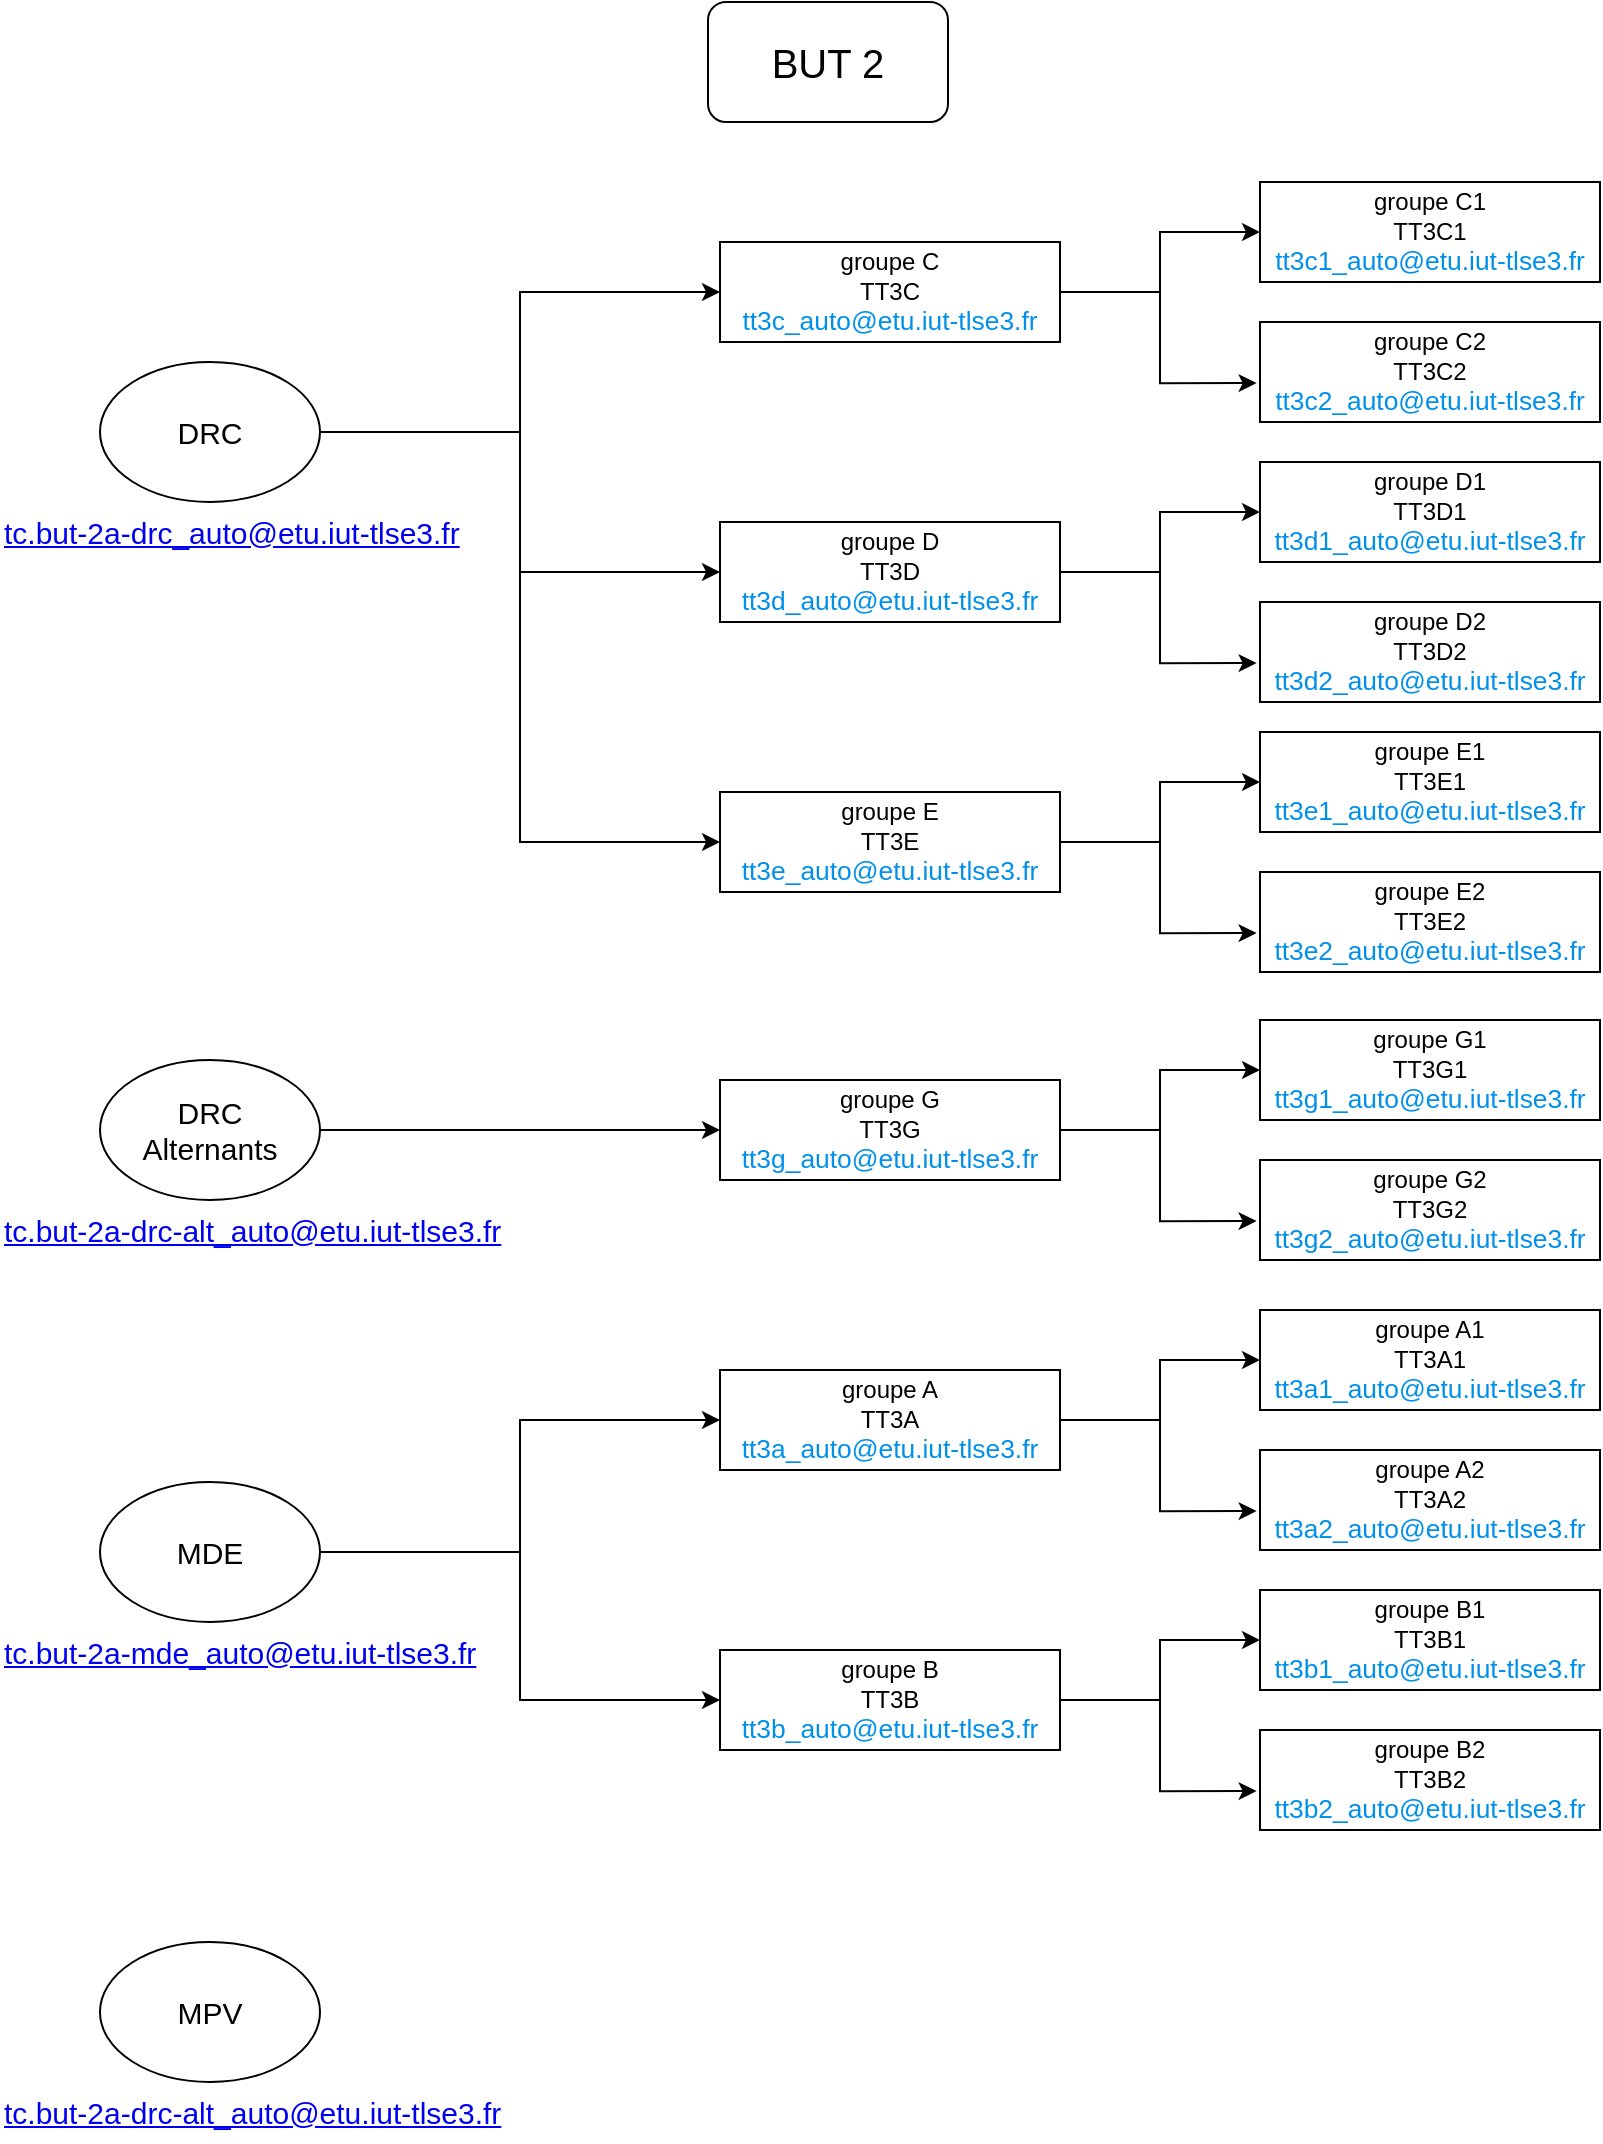 <mxfile version="28.2.0">
  <diagram name="Page-1" id="LkRhmX5udIgWVVvKP2tT">
    <mxGraphModel dx="996" dy="1121" grid="1" gridSize="10" guides="1" tooltips="1" connect="1" arrows="1" fold="1" page="1" pageScale="1" pageWidth="827" pageHeight="1169" math="0" shadow="0">
      <root>
        <mxCell id="0" />
        <mxCell id="1" parent="0" />
        <mxCell id="s7MB-vvQS7g_MF5XI4Nz-1" value="BUT 2" style="rounded=1;whiteSpace=wrap;html=1;fontSize=20;" parent="1" vertex="1">
          <mxGeometry x="354" y="10" width="120" height="60" as="geometry" />
        </mxCell>
        <mxCell id="p2Pn64rqvdL8HzTHEJ3j-6" style="edgeStyle=orthogonalEdgeStyle;rounded=0;orthogonalLoop=1;jettySize=auto;html=1;exitX=1;exitY=0.5;exitDx=0;exitDy=0;entryX=0;entryY=0.5;entryDx=0;entryDy=0;" parent="1" source="s7MB-vvQS7g_MF5XI4Nz-4" target="p2Pn64rqvdL8HzTHEJ3j-5" edge="1">
          <mxGeometry relative="1" as="geometry" />
        </mxCell>
        <mxCell id="p2Pn64rqvdL8HzTHEJ3j-19" style="edgeStyle=orthogonalEdgeStyle;rounded=0;orthogonalLoop=1;jettySize=auto;html=1;exitX=1;exitY=0.5;exitDx=0;exitDy=0;entryX=0;entryY=0.5;entryDx=0;entryDy=0;" parent="1" source="s7MB-vvQS7g_MF5XI4Nz-4" target="p2Pn64rqvdL8HzTHEJ3j-15" edge="1">
          <mxGeometry relative="1" as="geometry" />
        </mxCell>
        <mxCell id="s7MB-vvQS7g_MF5XI4Nz-4" value="DRC" style="ellipse;whiteSpace=wrap;html=1;fontSize=15;" parent="1" vertex="1">
          <mxGeometry x="50" y="190" width="110" height="70" as="geometry" />
        </mxCell>
        <mxCell id="p2Pn64rqvdL8HzTHEJ3j-31" style="edgeStyle=orthogonalEdgeStyle;rounded=0;orthogonalLoop=1;jettySize=auto;html=1;exitX=1;exitY=0.5;exitDx=0;exitDy=0;entryX=0;entryY=0.5;entryDx=0;entryDy=0;" parent="1" source="s7MB-vvQS7g_MF5XI4Nz-5" target="p2Pn64rqvdL8HzTHEJ3j-27" edge="1">
          <mxGeometry relative="1" as="geometry" />
        </mxCell>
        <mxCell id="s7MB-vvQS7g_MF5XI4Nz-5" value="DRC&lt;br&gt;Alternants" style="ellipse;whiteSpace=wrap;html=1;fontSize=15;" parent="1" vertex="1">
          <mxGeometry x="50" y="539" width="110" height="70" as="geometry" />
        </mxCell>
        <mxCell id="p2Pn64rqvdL8HzTHEJ3j-42" style="edgeStyle=orthogonalEdgeStyle;rounded=0;orthogonalLoop=1;jettySize=auto;html=1;exitX=1;exitY=0.5;exitDx=0;exitDy=0;entryX=0;entryY=0.5;entryDx=0;entryDy=0;" parent="1" source="s7MB-vvQS7g_MF5XI4Nz-9" target="p2Pn64rqvdL8HzTHEJ3j-33" edge="1">
          <mxGeometry relative="1" as="geometry" />
        </mxCell>
        <mxCell id="p2Pn64rqvdL8HzTHEJ3j-43" style="edgeStyle=orthogonalEdgeStyle;rounded=0;orthogonalLoop=1;jettySize=auto;html=1;exitX=1;exitY=0.5;exitDx=0;exitDy=0;entryX=0;entryY=0.5;entryDx=0;entryDy=0;" parent="1" source="s7MB-vvQS7g_MF5XI4Nz-9" target="p2Pn64rqvdL8HzTHEJ3j-38" edge="1">
          <mxGeometry relative="1" as="geometry" />
        </mxCell>
        <mxCell id="s7MB-vvQS7g_MF5XI4Nz-9" value="MDE" style="ellipse;whiteSpace=wrap;html=1;fontSize=15;" parent="1" vertex="1">
          <mxGeometry x="50" y="750" width="110" height="70" as="geometry" />
        </mxCell>
        <mxCell id="s7MB-vvQS7g_MF5XI4Nz-72" value="&lt;a href=&quot;mailto:tc.but-2a-drc_auto@etu.iut-tlse3.fr&quot;&gt;tc.but-2a-drc_auto@etu.iut-tlse3.fr&lt;/a&gt;" style="text;html=1;strokeColor=none;fillColor=none;align=left;verticalAlign=middle;whiteSpace=wrap;rounded=0;fontSize=15;fontColor=#055AB2;" parent="1" vertex="1">
          <mxGeometry y="260" width="240" height="30" as="geometry" />
        </mxCell>
        <mxCell id="s7MB-vvQS7g_MF5XI4Nz-74" value="&lt;a href=&quot;mailto:tc.but-2a-mde_auto@etu.iut-tlse3.fr&quot;&gt;tc.but-2a-mde_auto@etu.iut-tlse3.fr&lt;/a&gt;" style="text;html=1;strokeColor=none;fillColor=none;align=left;verticalAlign=middle;whiteSpace=wrap;rounded=0;fontSize=15;fontColor=#055AB2;" parent="1" vertex="1">
          <mxGeometry y="820" width="250" height="30" as="geometry" />
        </mxCell>
        <mxCell id="mfzl7yPazm54SCrmdIJB-1" value="&lt;a href=&quot;mailto:tc.but-2a-drc-alt_auto@etu.iut-tlse3.fr&quot;&gt;tc.but-2a-drc-alt_auto@etu.iut-tlse3.fr&lt;/a&gt;" style="text;html=1;strokeColor=none;fillColor=none;align=left;verticalAlign=middle;whiteSpace=wrap;rounded=0;fontSize=15;fontColor=#055AB2;" parent="1" vertex="1">
          <mxGeometry y="609" width="260" height="30" as="geometry" />
        </mxCell>
        <mxCell id="p2Pn64rqvdL8HzTHEJ3j-9" style="edgeStyle=orthogonalEdgeStyle;rounded=0;orthogonalLoop=1;jettySize=auto;html=1;exitX=1;exitY=0.5;exitDx=0;exitDy=0;entryX=0;entryY=0.5;entryDx=0;entryDy=0;" parent="1" source="p2Pn64rqvdL8HzTHEJ3j-5" target="p2Pn64rqvdL8HzTHEJ3j-7" edge="1">
          <mxGeometry relative="1" as="geometry" />
        </mxCell>
        <mxCell id="p2Pn64rqvdL8HzTHEJ3j-5" value="groupe C&lt;br style=&quot;border-color: var(--border-color);&quot;&gt;TT3C&lt;br style=&quot;border-color: var(--border-color);&quot;&gt;&lt;a style=&quot;border: 0px; box-sizing: inherit; font-family: Raleway, sans-serif; font-size: 1.1em; background-color: rgb(255, 255, 255); line-height: inherit; color: rgb(0, 144, 233); text-decoration-line: none; cursor: pointer; margin: 0px; padding: 0px; text-size-adjust: 100%; font-variant-numeric: inherit; font-variant-east-asian: inherit; font-variant-alternates: inherit; font-variant-position: inherit; font-stretch: inherit; font-optical-sizing: inherit; font-kerning: inherit; font-feature-settings: inherit; font-variation-settings: inherit; vertical-align: baseline; transition: background-color 300ms ease-out 0s; -webkit-tap-highlight-color: rgba(0, 0, 0, 0); text-align: left;&quot; href=&quot;mailto:tt3c_auto@etu.iut-tlse3.fr&quot;&gt;tt3c_auto@etu.iut-tlse3.fr&lt;/a&gt;" style="rounded=0;whiteSpace=wrap;html=1;" parent="1" vertex="1">
          <mxGeometry x="360" y="130" width="170" height="50" as="geometry" />
        </mxCell>
        <mxCell id="p2Pn64rqvdL8HzTHEJ3j-7" value="groupe C1&lt;br style=&quot;border-color: var(--border-color);&quot;&gt;TT3C1&lt;br style=&quot;border-color: var(--border-color);&quot;&gt;&lt;a href=&quot;mailto:tt3c1_auto@etu.iut-tlse3.fr&quot; style=&quot;box-sizing: inherit; font-family: Raleway, sans-serif; font-size: 1.1em; background-color: rgb(255, 255, 255); line-height: inherit; color: rgb(0, 144, 233); text-decoration-line: none; cursor: pointer; margin: 0px; padding: 0px; border: 0px; text-size-adjust: 100%; font-variant-numeric: inherit; font-variant-east-asian: inherit; font-variant-alternates: inherit; font-variant-position: inherit; font-stretch: inherit; font-optical-sizing: inherit; font-kerning: inherit; font-feature-settings: inherit; font-variation-settings: inherit; vertical-align: baseline; transition: background-color 300ms ease-out 0s; -webkit-tap-highlight-color: rgba(0, 0, 0, 0); text-align: left;&quot;&gt;tt3c1_auto@etu.iut-tlse3.fr&lt;/a&gt;" style="rounded=0;whiteSpace=wrap;html=1;" parent="1" vertex="1">
          <mxGeometry x="630" y="100" width="170" height="50" as="geometry" />
        </mxCell>
        <mxCell id="p2Pn64rqvdL8HzTHEJ3j-8" value="groupe C2&lt;br style=&quot;border-color: var(--border-color);&quot;&gt;TT3C2&lt;br style=&quot;border-color: var(--border-color);&quot;&gt;&lt;a style=&quot;box-sizing: inherit; font-family: Raleway, sans-serif; font-size: 1.1em; background-color: rgb(255, 255, 255); line-height: inherit; color: rgb(0, 144, 233); text-decoration-line: none; cursor: pointer; margin: 0px; padding: 0px; border: 0px; text-size-adjust: 100%; font-variant-numeric: inherit; font-variant-east-asian: inherit; font-variant-alternates: inherit; font-variant-position: inherit; font-stretch: inherit; font-optical-sizing: inherit; font-kerning: inherit; font-feature-settings: inherit; font-variation-settings: inherit; vertical-align: baseline; transition: background-color 300ms ease-out 0s; -webkit-tap-highlight-color: rgba(0, 0, 0, 0); text-align: left;&quot; href=&quot;mailto:tt3c2_auto@etu.iut-tlse3.fr&quot;&gt;tt3c2_auto@etu.iut-tlse3.fr&lt;/a&gt;" style="rounded=0;whiteSpace=wrap;html=1;" parent="1" vertex="1">
          <mxGeometry x="630" y="170" width="170" height="50" as="geometry" />
        </mxCell>
        <mxCell id="p2Pn64rqvdL8HzTHEJ3j-10" style="edgeStyle=orthogonalEdgeStyle;rounded=0;orthogonalLoop=1;jettySize=auto;html=1;exitX=1;exitY=0.5;exitDx=0;exitDy=0;entryX=-0.01;entryY=0.611;entryDx=0;entryDy=0;entryPerimeter=0;" parent="1" source="p2Pn64rqvdL8HzTHEJ3j-5" target="p2Pn64rqvdL8HzTHEJ3j-8" edge="1">
          <mxGeometry relative="1" as="geometry" />
        </mxCell>
        <mxCell id="p2Pn64rqvdL8HzTHEJ3j-14" style="edgeStyle=orthogonalEdgeStyle;rounded=0;orthogonalLoop=1;jettySize=auto;html=1;exitX=1;exitY=0.5;exitDx=0;exitDy=0;entryX=0;entryY=0.5;entryDx=0;entryDy=0;" parent="1" source="p2Pn64rqvdL8HzTHEJ3j-15" target="p2Pn64rqvdL8HzTHEJ3j-16" edge="1">
          <mxGeometry relative="1" as="geometry" />
        </mxCell>
        <mxCell id="p2Pn64rqvdL8HzTHEJ3j-15" value="groupe D&lt;br style=&quot;border-color: var(--border-color);&quot;&gt;TT3D&lt;br style=&quot;border-color: var(--border-color);&quot;&gt;&lt;a style=&quot;border: 0px; box-sizing: inherit; font-family: Raleway, sans-serif; font-size: 1.1em; background-color: rgb(255, 255, 255); line-height: inherit; color: rgb(0, 144, 233); text-decoration-line: none; cursor: pointer; margin: 0px; padding: 0px; text-size-adjust: 100%; font-variant-numeric: inherit; font-variant-east-asian: inherit; font-variant-alternates: inherit; font-variant-position: inherit; font-stretch: inherit; font-optical-sizing: inherit; font-kerning: inherit; font-feature-settings: inherit; font-variation-settings: inherit; vertical-align: baseline; transition: background-color 300ms ease-out 0s; -webkit-tap-highlight-color: rgba(0, 0, 0, 0); text-align: left;&quot; href=&quot;mailto:tt3d_auto@etu.iut-tlse3.fr&quot;&gt;tt3d_auto@etu.iut-tlse3.fr&lt;/a&gt;" style="rounded=0;whiteSpace=wrap;html=1;" parent="1" vertex="1">
          <mxGeometry x="360" y="270" width="170" height="50" as="geometry" />
        </mxCell>
        <mxCell id="p2Pn64rqvdL8HzTHEJ3j-16" value="groupe D1&lt;br style=&quot;border-color: var(--border-color);&quot;&gt;TT3D1&lt;br style=&quot;border-color: var(--border-color);&quot;&gt;&lt;a href=&quot;mailto:tt3d1_auto@etu.iut-tlse3.fr&quot; style=&quot;box-sizing: inherit; font-family: Raleway, sans-serif; font-size: 1.1em; background-color: rgb(255, 255, 255); line-height: inherit; color: rgb(0, 144, 233); text-decoration-line: none; cursor: pointer; margin: 0px; padding: 0px; border: 0px; text-size-adjust: 100%; font-variant-numeric: inherit; font-variant-east-asian: inherit; font-variant-alternates: inherit; font-variant-position: inherit; font-stretch: inherit; font-optical-sizing: inherit; font-kerning: inherit; font-feature-settings: inherit; font-variation-settings: inherit; vertical-align: baseline; transition: background-color 300ms ease-out 0s; -webkit-tap-highlight-color: rgba(0, 0, 0, 0); text-align: left;&quot;&gt;tt3d1_auto@etu.iut-tlse3.fr&lt;/a&gt;" style="rounded=0;whiteSpace=wrap;html=1;" parent="1" vertex="1">
          <mxGeometry x="630" y="240" width="170" height="50" as="geometry" />
        </mxCell>
        <mxCell id="p2Pn64rqvdL8HzTHEJ3j-17" value="groupe D2&lt;br style=&quot;border-color: var(--border-color);&quot;&gt;TT3D2&lt;br style=&quot;border-color: var(--border-color);&quot;&gt;&lt;a style=&quot;box-sizing: inherit; font-family: Raleway, sans-serif; font-size: 1.1em; background-color: rgb(255, 255, 255); line-height: inherit; color: rgb(0, 144, 233); text-decoration-line: none; cursor: pointer; margin: 0px; padding: 0px; border: 0px; text-size-adjust: 100%; font-variant-numeric: inherit; font-variant-east-asian: inherit; font-variant-alternates: inherit; font-variant-position: inherit; font-stretch: inherit; font-optical-sizing: inherit; font-kerning: inherit; font-feature-settings: inherit; font-variation-settings: inherit; vertical-align: baseline; transition: background-color 300ms ease-out 0s; -webkit-tap-highlight-color: rgba(0, 0, 0, 0); text-align: left;&quot; href=&quot;mailto:tt3d2_auto@etu.iut-tlse3.fr&quot;&gt;tt3d2_auto@etu.iut-tlse3.fr&lt;/a&gt;" style="rounded=0;whiteSpace=wrap;html=1;" parent="1" vertex="1">
          <mxGeometry x="630" y="310" width="170" height="50" as="geometry" />
        </mxCell>
        <mxCell id="p2Pn64rqvdL8HzTHEJ3j-18" style="edgeStyle=orthogonalEdgeStyle;rounded=0;orthogonalLoop=1;jettySize=auto;html=1;exitX=1;exitY=0.5;exitDx=0;exitDy=0;entryX=-0.01;entryY=0.611;entryDx=0;entryDy=0;entryPerimeter=0;" parent="1" source="p2Pn64rqvdL8HzTHEJ3j-15" target="p2Pn64rqvdL8HzTHEJ3j-17" edge="1">
          <mxGeometry relative="1" as="geometry" />
        </mxCell>
        <mxCell id="p2Pn64rqvdL8HzTHEJ3j-20" style="edgeStyle=orthogonalEdgeStyle;rounded=0;orthogonalLoop=1;jettySize=auto;html=1;exitX=1;exitY=0.5;exitDx=0;exitDy=0;entryX=0;entryY=0.5;entryDx=0;entryDy=0;" parent="1" source="s7MB-vvQS7g_MF5XI4Nz-4" target="p2Pn64rqvdL8HzTHEJ3j-22" edge="1">
          <mxGeometry relative="1" as="geometry">
            <mxPoint x="160" y="360" as="sourcePoint" />
          </mxGeometry>
        </mxCell>
        <mxCell id="p2Pn64rqvdL8HzTHEJ3j-21" style="edgeStyle=orthogonalEdgeStyle;rounded=0;orthogonalLoop=1;jettySize=auto;html=1;exitX=1;exitY=0.5;exitDx=0;exitDy=0;entryX=0;entryY=0.5;entryDx=0;entryDy=0;" parent="1" source="p2Pn64rqvdL8HzTHEJ3j-22" target="p2Pn64rqvdL8HzTHEJ3j-23" edge="1">
          <mxGeometry relative="1" as="geometry" />
        </mxCell>
        <mxCell id="p2Pn64rqvdL8HzTHEJ3j-22" value="groupe E&lt;br style=&quot;border-color: var(--border-color);&quot;&gt;TT3E&lt;br style=&quot;border-color: var(--border-color);&quot;&gt;&lt;a style=&quot;border: 0px; box-sizing: inherit; font-family: Raleway, sans-serif; font-size: 1.1em; background-color: rgb(255, 255, 255); line-height: inherit; color: rgb(0, 144, 233); text-decoration-line: none; cursor: pointer; margin: 0px; padding: 0px; text-size-adjust: 100%; font-variant-numeric: inherit; font-variant-east-asian: inherit; font-variant-alternates: inherit; font-variant-position: inherit; font-stretch: inherit; font-optical-sizing: inherit; font-kerning: inherit; font-feature-settings: inherit; font-variation-settings: inherit; vertical-align: baseline; transition: background-color 300ms ease-out 0s; -webkit-tap-highlight-color: rgba(0, 0, 0, 0); text-align: left;&quot; href=&quot;mailto:tt3e_auto@etu.iut-tlse3.fr&quot;&gt;tt3e_auto@etu.iut-tlse3.fr&lt;/a&gt;" style="rounded=0;whiteSpace=wrap;html=1;" parent="1" vertex="1">
          <mxGeometry x="360" y="405" width="170" height="50" as="geometry" />
        </mxCell>
        <mxCell id="p2Pn64rqvdL8HzTHEJ3j-23" value="groupe E1&lt;br style=&quot;border-color: var(--border-color);&quot;&gt;TT3E1&lt;br style=&quot;border-color: var(--border-color);&quot;&gt;&lt;a href=&quot;mailto:tt3e1_auto@etu.iut-tlse3.fr&quot; style=&quot;box-sizing: inherit; font-family: Raleway, sans-serif; font-size: 1.1em; background-color: rgb(255, 255, 255); line-height: inherit; color: rgb(0, 144, 233); text-decoration-line: none; cursor: pointer; margin: 0px; padding: 0px; border: 0px; text-size-adjust: 100%; font-variant-numeric: inherit; font-variant-east-asian: inherit; font-variant-alternates: inherit; font-variant-position: inherit; font-stretch: inherit; font-optical-sizing: inherit; font-kerning: inherit; font-feature-settings: inherit; font-variation-settings: inherit; vertical-align: baseline; transition: background-color 300ms ease-out 0s; -webkit-tap-highlight-color: rgba(0, 0, 0, 0); text-align: left;&quot;&gt;tt3e1_auto@etu.iut-tlse3.fr&lt;/a&gt;" style="rounded=0;whiteSpace=wrap;html=1;" parent="1" vertex="1">
          <mxGeometry x="630" y="375" width="170" height="50" as="geometry" />
        </mxCell>
        <mxCell id="p2Pn64rqvdL8HzTHEJ3j-24" value="groupe E2&lt;br style=&quot;border-color: var(--border-color);&quot;&gt;TT3E2&lt;br style=&quot;border-color: var(--border-color);&quot;&gt;&lt;a href=&quot;mailto:tt3e2_auto@etu.iut-tlse3.fr&quot; style=&quot;box-sizing: inherit; font-family: Raleway, sans-serif; font-size: 1.1em; background-color: rgb(255, 255, 255); line-height: inherit; color: rgb(0, 144, 233); text-decoration-line: none; cursor: pointer; margin: 0px; padding: 0px; border: 0px; text-size-adjust: 100%; font-variant-numeric: inherit; font-variant-east-asian: inherit; font-variant-alternates: inherit; font-variant-position: inherit; font-stretch: inherit; font-optical-sizing: inherit; font-kerning: inherit; font-feature-settings: inherit; font-variation-settings: inherit; vertical-align: baseline; transition: background-color 300ms ease-out 0s; -webkit-tap-highlight-color: rgba(0, 0, 0, 0); text-align: left;&quot;&gt;tt3e2_auto@etu.iut-tlse3.fr&lt;/a&gt;" style="rounded=0;whiteSpace=wrap;html=1;" parent="1" vertex="1">
          <mxGeometry x="630" y="445" width="170" height="50" as="geometry" />
        </mxCell>
        <mxCell id="p2Pn64rqvdL8HzTHEJ3j-25" style="edgeStyle=orthogonalEdgeStyle;rounded=0;orthogonalLoop=1;jettySize=auto;html=1;exitX=1;exitY=0.5;exitDx=0;exitDy=0;entryX=-0.01;entryY=0.611;entryDx=0;entryDy=0;entryPerimeter=0;" parent="1" source="p2Pn64rqvdL8HzTHEJ3j-22" target="p2Pn64rqvdL8HzTHEJ3j-24" edge="1">
          <mxGeometry relative="1" as="geometry" />
        </mxCell>
        <mxCell id="p2Pn64rqvdL8HzTHEJ3j-26" style="edgeStyle=orthogonalEdgeStyle;rounded=0;orthogonalLoop=1;jettySize=auto;html=1;exitX=1;exitY=0.5;exitDx=0;exitDy=0;entryX=0;entryY=0.5;entryDx=0;entryDy=0;" parent="1" source="p2Pn64rqvdL8HzTHEJ3j-27" target="p2Pn64rqvdL8HzTHEJ3j-28" edge="1">
          <mxGeometry relative="1" as="geometry" />
        </mxCell>
        <mxCell id="p2Pn64rqvdL8HzTHEJ3j-27" value="groupe G&lt;br style=&quot;border-color: var(--border-color);&quot;&gt;TT3G&lt;br style=&quot;border-color: var(--border-color);&quot;&gt;&lt;a style=&quot;border: 0px; box-sizing: inherit; font-family: Raleway, sans-serif; font-size: 1.1em; background-color: rgb(255, 255, 255); line-height: inherit; color: rgb(0, 144, 233); text-decoration-line: none; cursor: pointer; margin: 0px; padding: 0px; text-size-adjust: 100%; font-variant-numeric: inherit; font-variant-east-asian: inherit; font-variant-alternates: inherit; font-variant-position: inherit; font-stretch: inherit; font-optical-sizing: inherit; font-kerning: inherit; font-feature-settings: inherit; font-variation-settings: inherit; vertical-align: baseline; transition: background-color 300ms ease-out 0s; -webkit-tap-highlight-color: rgba(0, 0, 0, 0); text-align: left;&quot; href=&quot;mailto:tt3g_auto@etu.iut-tlse3.fr&quot;&gt;tt3g_auto@etu.iut-tlse3.fr&lt;/a&gt;" style="rounded=0;whiteSpace=wrap;html=1;" parent="1" vertex="1">
          <mxGeometry x="360" y="549" width="170" height="50" as="geometry" />
        </mxCell>
        <mxCell id="p2Pn64rqvdL8HzTHEJ3j-28" value="groupe G1&lt;br style=&quot;border-color: var(--border-color);&quot;&gt;TT3G1&lt;br style=&quot;border-color: var(--border-color);&quot;&gt;&lt;a href=&quot;mailto:tt3g1_auto@etu.iut-tlse3.fr&quot; style=&quot;box-sizing: inherit; font-family: Raleway, sans-serif; font-size: 1.1em; background-color: rgb(255, 255, 255); line-height: inherit; color: rgb(0, 144, 233); text-decoration-line: none; cursor: pointer; margin: 0px; padding: 0px; border: 0px; text-size-adjust: 100%; font-variant-numeric: inherit; font-variant-east-asian: inherit; font-variant-alternates: inherit; font-variant-position: inherit; font-stretch: inherit; font-optical-sizing: inherit; font-kerning: inherit; font-feature-settings: inherit; font-variation-settings: inherit; vertical-align: baseline; transition: background-color 300ms ease-out 0s; -webkit-tap-highlight-color: rgba(0, 0, 0, 0); text-align: left;&quot;&gt;tt3g1_auto@etu.iut-tlse3.fr&lt;/a&gt;" style="rounded=0;whiteSpace=wrap;html=1;" parent="1" vertex="1">
          <mxGeometry x="630" y="519" width="170" height="50" as="geometry" />
        </mxCell>
        <mxCell id="p2Pn64rqvdL8HzTHEJ3j-29" value="groupe G2&lt;br style=&quot;border-color: var(--border-color);&quot;&gt;TT3G2&lt;br style=&quot;border-color: var(--border-color);&quot;&gt;&lt;a style=&quot;box-sizing: inherit; font-family: Raleway, sans-serif; font-size: 1.1em; background-color: rgb(255, 255, 255); line-height: inherit; color: rgb(0, 144, 233); text-decoration-line: none; cursor: pointer; margin: 0px; padding: 0px; border: 0px; text-size-adjust: 100%; font-variant-numeric: inherit; font-variant-east-asian: inherit; font-variant-alternates: inherit; font-variant-position: inherit; font-stretch: inherit; font-optical-sizing: inherit; font-kerning: inherit; font-feature-settings: inherit; font-variation-settings: inherit; vertical-align: baseline; transition: background-color 300ms ease-out 0s; -webkit-tap-highlight-color: rgba(0, 0, 0, 0); text-align: left;&quot; href=&quot;mailto:tt3g2_auto@etu.iut-tlse3.fr&quot;&gt;tt3g2_auto@etu.iut-tlse3.fr&lt;/a&gt;" style="rounded=0;whiteSpace=wrap;html=1;" parent="1" vertex="1">
          <mxGeometry x="630" y="589" width="170" height="50" as="geometry" />
        </mxCell>
        <mxCell id="p2Pn64rqvdL8HzTHEJ3j-30" style="edgeStyle=orthogonalEdgeStyle;rounded=0;orthogonalLoop=1;jettySize=auto;html=1;exitX=1;exitY=0.5;exitDx=0;exitDy=0;entryX=-0.01;entryY=0.611;entryDx=0;entryDy=0;entryPerimeter=0;" parent="1" source="p2Pn64rqvdL8HzTHEJ3j-27" target="p2Pn64rqvdL8HzTHEJ3j-29" edge="1">
          <mxGeometry relative="1" as="geometry" />
        </mxCell>
        <mxCell id="p2Pn64rqvdL8HzTHEJ3j-32" style="edgeStyle=orthogonalEdgeStyle;rounded=0;orthogonalLoop=1;jettySize=auto;html=1;exitX=1;exitY=0.5;exitDx=0;exitDy=0;entryX=0;entryY=0.5;entryDx=0;entryDy=0;" parent="1" source="p2Pn64rqvdL8HzTHEJ3j-33" target="p2Pn64rqvdL8HzTHEJ3j-34" edge="1">
          <mxGeometry relative="1" as="geometry" />
        </mxCell>
        <mxCell id="p2Pn64rqvdL8HzTHEJ3j-33" value="groupe A&lt;br style=&quot;border-color: var(--border-color);&quot;&gt;TT3A&lt;br style=&quot;border-color: var(--border-color);&quot;&gt;&lt;a style=&quot;border: 0px; box-sizing: inherit; font-family: Raleway, sans-serif; font-size: 1.1em; background-color: rgb(255, 255, 255); line-height: inherit; color: rgb(0, 144, 233); text-decoration-line: none; cursor: pointer; margin: 0px; padding: 0px; text-size-adjust: 100%; font-variant-numeric: inherit; font-variant-east-asian: inherit; font-variant-alternates: inherit; font-variant-position: inherit; font-stretch: inherit; font-optical-sizing: inherit; font-kerning: inherit; font-feature-settings: inherit; font-variation-settings: inherit; vertical-align: baseline; transition: background-color 300ms ease-out 0s; -webkit-tap-highlight-color: rgba(0, 0, 0, 0); text-align: left;&quot; href=&quot;mailto:tt3a_auto@etu.iut-tlse3.fr&quot;&gt;tt3a_auto@etu.iut-tlse3.fr&lt;/a&gt;" style="rounded=0;whiteSpace=wrap;html=1;" parent="1" vertex="1">
          <mxGeometry x="360" y="694" width="170" height="50" as="geometry" />
        </mxCell>
        <mxCell id="p2Pn64rqvdL8HzTHEJ3j-34" value="groupe A1&lt;br style=&quot;border-color: var(--border-color);&quot;&gt;TT3A1&lt;br style=&quot;border-color: var(--border-color);&quot;&gt;&lt;a href=&quot;mailto:tt3a1_auto@etu.iut-tlse3.fr&quot; style=&quot;box-sizing: inherit; font-family: Raleway, sans-serif; font-size: 1.1em; background-color: rgb(255, 255, 255); line-height: inherit; color: rgb(0, 144, 233); text-decoration-line: none; cursor: pointer; margin: 0px; padding: 0px; border: 0px; text-size-adjust: 100%; font-variant-numeric: inherit; font-variant-east-asian: inherit; font-variant-alternates: inherit; font-variant-position: inherit; font-stretch: inherit; font-optical-sizing: inherit; font-kerning: inherit; font-feature-settings: inherit; font-variation-settings: inherit; vertical-align: baseline; transition: background-color 300ms ease-out 0s; -webkit-tap-highlight-color: rgba(0, 0, 0, 0); text-align: left;&quot;&gt;tt3a1_auto@etu.iut-tlse3.fr&lt;/a&gt;" style="rounded=0;whiteSpace=wrap;html=1;" parent="1" vertex="1">
          <mxGeometry x="630" y="664" width="170" height="50" as="geometry" />
        </mxCell>
        <mxCell id="p2Pn64rqvdL8HzTHEJ3j-35" value="groupe A2&lt;br style=&quot;border-color: var(--border-color);&quot;&gt;TT3A2&lt;br style=&quot;border-color: var(--border-color);&quot;&gt;&lt;a style=&quot;box-sizing: inherit; font-family: Raleway, sans-serif; font-size: 1.1em; background-color: rgb(255, 255, 255); line-height: inherit; color: rgb(0, 144, 233); text-decoration-line: none; cursor: pointer; margin: 0px; padding: 0px; border: 0px; text-size-adjust: 100%; font-variant-numeric: inherit; font-variant-east-asian: inherit; font-variant-alternates: inherit; font-variant-position: inherit; font-stretch: inherit; font-optical-sizing: inherit; font-kerning: inherit; font-feature-settings: inherit; font-variation-settings: inherit; vertical-align: baseline; transition: background-color 300ms ease-out 0s; -webkit-tap-highlight-color: rgba(0, 0, 0, 0); text-align: left;&quot; href=&quot;mailto:tt3a2_auto@etu.iut-tlse3.fr&quot;&gt;tt3a2_auto@etu.iut-tlse3.fr&lt;/a&gt;" style="rounded=0;whiteSpace=wrap;html=1;" parent="1" vertex="1">
          <mxGeometry x="630" y="734" width="170" height="50" as="geometry" />
        </mxCell>
        <mxCell id="p2Pn64rqvdL8HzTHEJ3j-36" style="edgeStyle=orthogonalEdgeStyle;rounded=0;orthogonalLoop=1;jettySize=auto;html=1;exitX=1;exitY=0.5;exitDx=0;exitDy=0;entryX=-0.01;entryY=0.611;entryDx=0;entryDy=0;entryPerimeter=0;" parent="1" source="p2Pn64rqvdL8HzTHEJ3j-33" target="p2Pn64rqvdL8HzTHEJ3j-35" edge="1">
          <mxGeometry relative="1" as="geometry" />
        </mxCell>
        <mxCell id="p2Pn64rqvdL8HzTHEJ3j-37" style="edgeStyle=orthogonalEdgeStyle;rounded=0;orthogonalLoop=1;jettySize=auto;html=1;exitX=1;exitY=0.5;exitDx=0;exitDy=0;entryX=0;entryY=0.5;entryDx=0;entryDy=0;" parent="1" source="p2Pn64rqvdL8HzTHEJ3j-38" target="p2Pn64rqvdL8HzTHEJ3j-39" edge="1">
          <mxGeometry relative="1" as="geometry" />
        </mxCell>
        <mxCell id="p2Pn64rqvdL8HzTHEJ3j-38" value="groupe B&lt;br style=&quot;border-color: var(--border-color);&quot;&gt;TT3B&lt;br style=&quot;border-color: var(--border-color);&quot;&gt;&lt;a style=&quot;border: 0px; box-sizing: inherit; font-family: Raleway, sans-serif; font-size: 1.1em; background-color: rgb(255, 255, 255); line-height: inherit; color: rgb(0, 144, 233); text-decoration-line: none; cursor: pointer; margin: 0px; padding: 0px; text-size-adjust: 100%; font-variant-numeric: inherit; font-variant-east-asian: inherit; font-variant-alternates: inherit; font-variant-position: inherit; font-stretch: inherit; font-optical-sizing: inherit; font-kerning: inherit; font-feature-settings: inherit; font-variation-settings: inherit; vertical-align: baseline; transition: background-color 300ms ease-out 0s; -webkit-tap-highlight-color: rgba(0, 0, 0, 0); text-align: left;&quot; href=&quot;mailto:tt3b_auto@etu.iut-tlse3.fr&quot;&gt;tt3b_auto@etu.iut-tlse3.fr&lt;/a&gt;" style="rounded=0;whiteSpace=wrap;html=1;" parent="1" vertex="1">
          <mxGeometry x="360" y="834" width="170" height="50" as="geometry" />
        </mxCell>
        <mxCell id="p2Pn64rqvdL8HzTHEJ3j-39" value="groupe B1&lt;br style=&quot;border-color: var(--border-color);&quot;&gt;TT3B1&lt;br style=&quot;border-color: var(--border-color);&quot;&gt;&lt;a href=&quot;mailto:tt3b1_auto@etu.iut-tlse3.fr&quot; style=&quot;box-sizing: inherit; font-family: Raleway, sans-serif; font-size: 1.1em; background-color: rgb(255, 255, 255); line-height: inherit; color: rgb(0, 144, 233); text-decoration-line: none; cursor: pointer; margin: 0px; padding: 0px; border: 0px; text-size-adjust: 100%; font-variant-numeric: inherit; font-variant-east-asian: inherit; font-variant-alternates: inherit; font-variant-position: inherit; font-stretch: inherit; font-optical-sizing: inherit; font-kerning: inherit; font-feature-settings: inherit; font-variation-settings: inherit; vertical-align: baseline; transition: background-color 300ms ease-out 0s; -webkit-tap-highlight-color: rgba(0, 0, 0, 0); text-align: left;&quot;&gt;tt3b1_auto@etu.iut-tlse3.fr&lt;/a&gt;" style="rounded=0;whiteSpace=wrap;html=1;" parent="1" vertex="1">
          <mxGeometry x="630" y="804" width="170" height="50" as="geometry" />
        </mxCell>
        <mxCell id="p2Pn64rqvdL8HzTHEJ3j-40" value="groupe B2&lt;br style=&quot;border-color: var(--border-color);&quot;&gt;TT3B2&lt;br style=&quot;border-color: var(--border-color);&quot;&gt;&lt;a style=&quot;box-sizing: inherit; font-family: Raleway, sans-serif; font-size: 1.1em; background-color: rgb(255, 255, 255); line-height: inherit; color: rgb(0, 144, 233); text-decoration-line: none; cursor: pointer; margin: 0px; padding: 0px; border: 0px; text-size-adjust: 100%; font-variant-numeric: inherit; font-variant-east-asian: inherit; font-variant-alternates: inherit; font-variant-position: inherit; font-stretch: inherit; font-optical-sizing: inherit; font-kerning: inherit; font-feature-settings: inherit; font-variation-settings: inherit; vertical-align: baseline; transition: background-color 300ms ease-out 0s; -webkit-tap-highlight-color: rgba(0, 0, 0, 0); text-align: left;&quot; href=&quot;mailto:tt3b2_auto@etu.iut-tlse3.fr&quot;&gt;tt3b2_auto@etu.iut-tlse3.fr&lt;/a&gt;" style="rounded=0;whiteSpace=wrap;html=1;" parent="1" vertex="1">
          <mxGeometry x="630" y="874" width="170" height="50" as="geometry" />
        </mxCell>
        <mxCell id="p2Pn64rqvdL8HzTHEJ3j-41" style="edgeStyle=orthogonalEdgeStyle;rounded=0;orthogonalLoop=1;jettySize=auto;html=1;exitX=1;exitY=0.5;exitDx=0;exitDy=0;entryX=-0.01;entryY=0.611;entryDx=0;entryDy=0;entryPerimeter=0;" parent="1" source="p2Pn64rqvdL8HzTHEJ3j-38" target="p2Pn64rqvdL8HzTHEJ3j-40" edge="1">
          <mxGeometry relative="1" as="geometry" />
        </mxCell>
        <mxCell id="n1PMXfeCib8b2c_LYq5v-2" value="MPV" style="ellipse;whiteSpace=wrap;html=1;fontSize=15;" vertex="1" parent="1">
          <mxGeometry x="50" y="980" width="110" height="70" as="geometry" />
        </mxCell>
        <mxCell id="n1PMXfeCib8b2c_LYq5v-3" value="&lt;a href=&quot;mailto:tc.but-2a-drc-alt_auto@etu.iut-tlse3.fr&quot;&gt;tc.but-2a-drc-alt_auto@etu.iut-tlse3.fr&lt;/a&gt;" style="text;html=1;strokeColor=none;fillColor=none;align=left;verticalAlign=middle;whiteSpace=wrap;rounded=0;fontSize=15;fontColor=#055AB2;" vertex="1" parent="1">
          <mxGeometry y="1050" width="260" height="30" as="geometry" />
        </mxCell>
      </root>
    </mxGraphModel>
  </diagram>
</mxfile>
